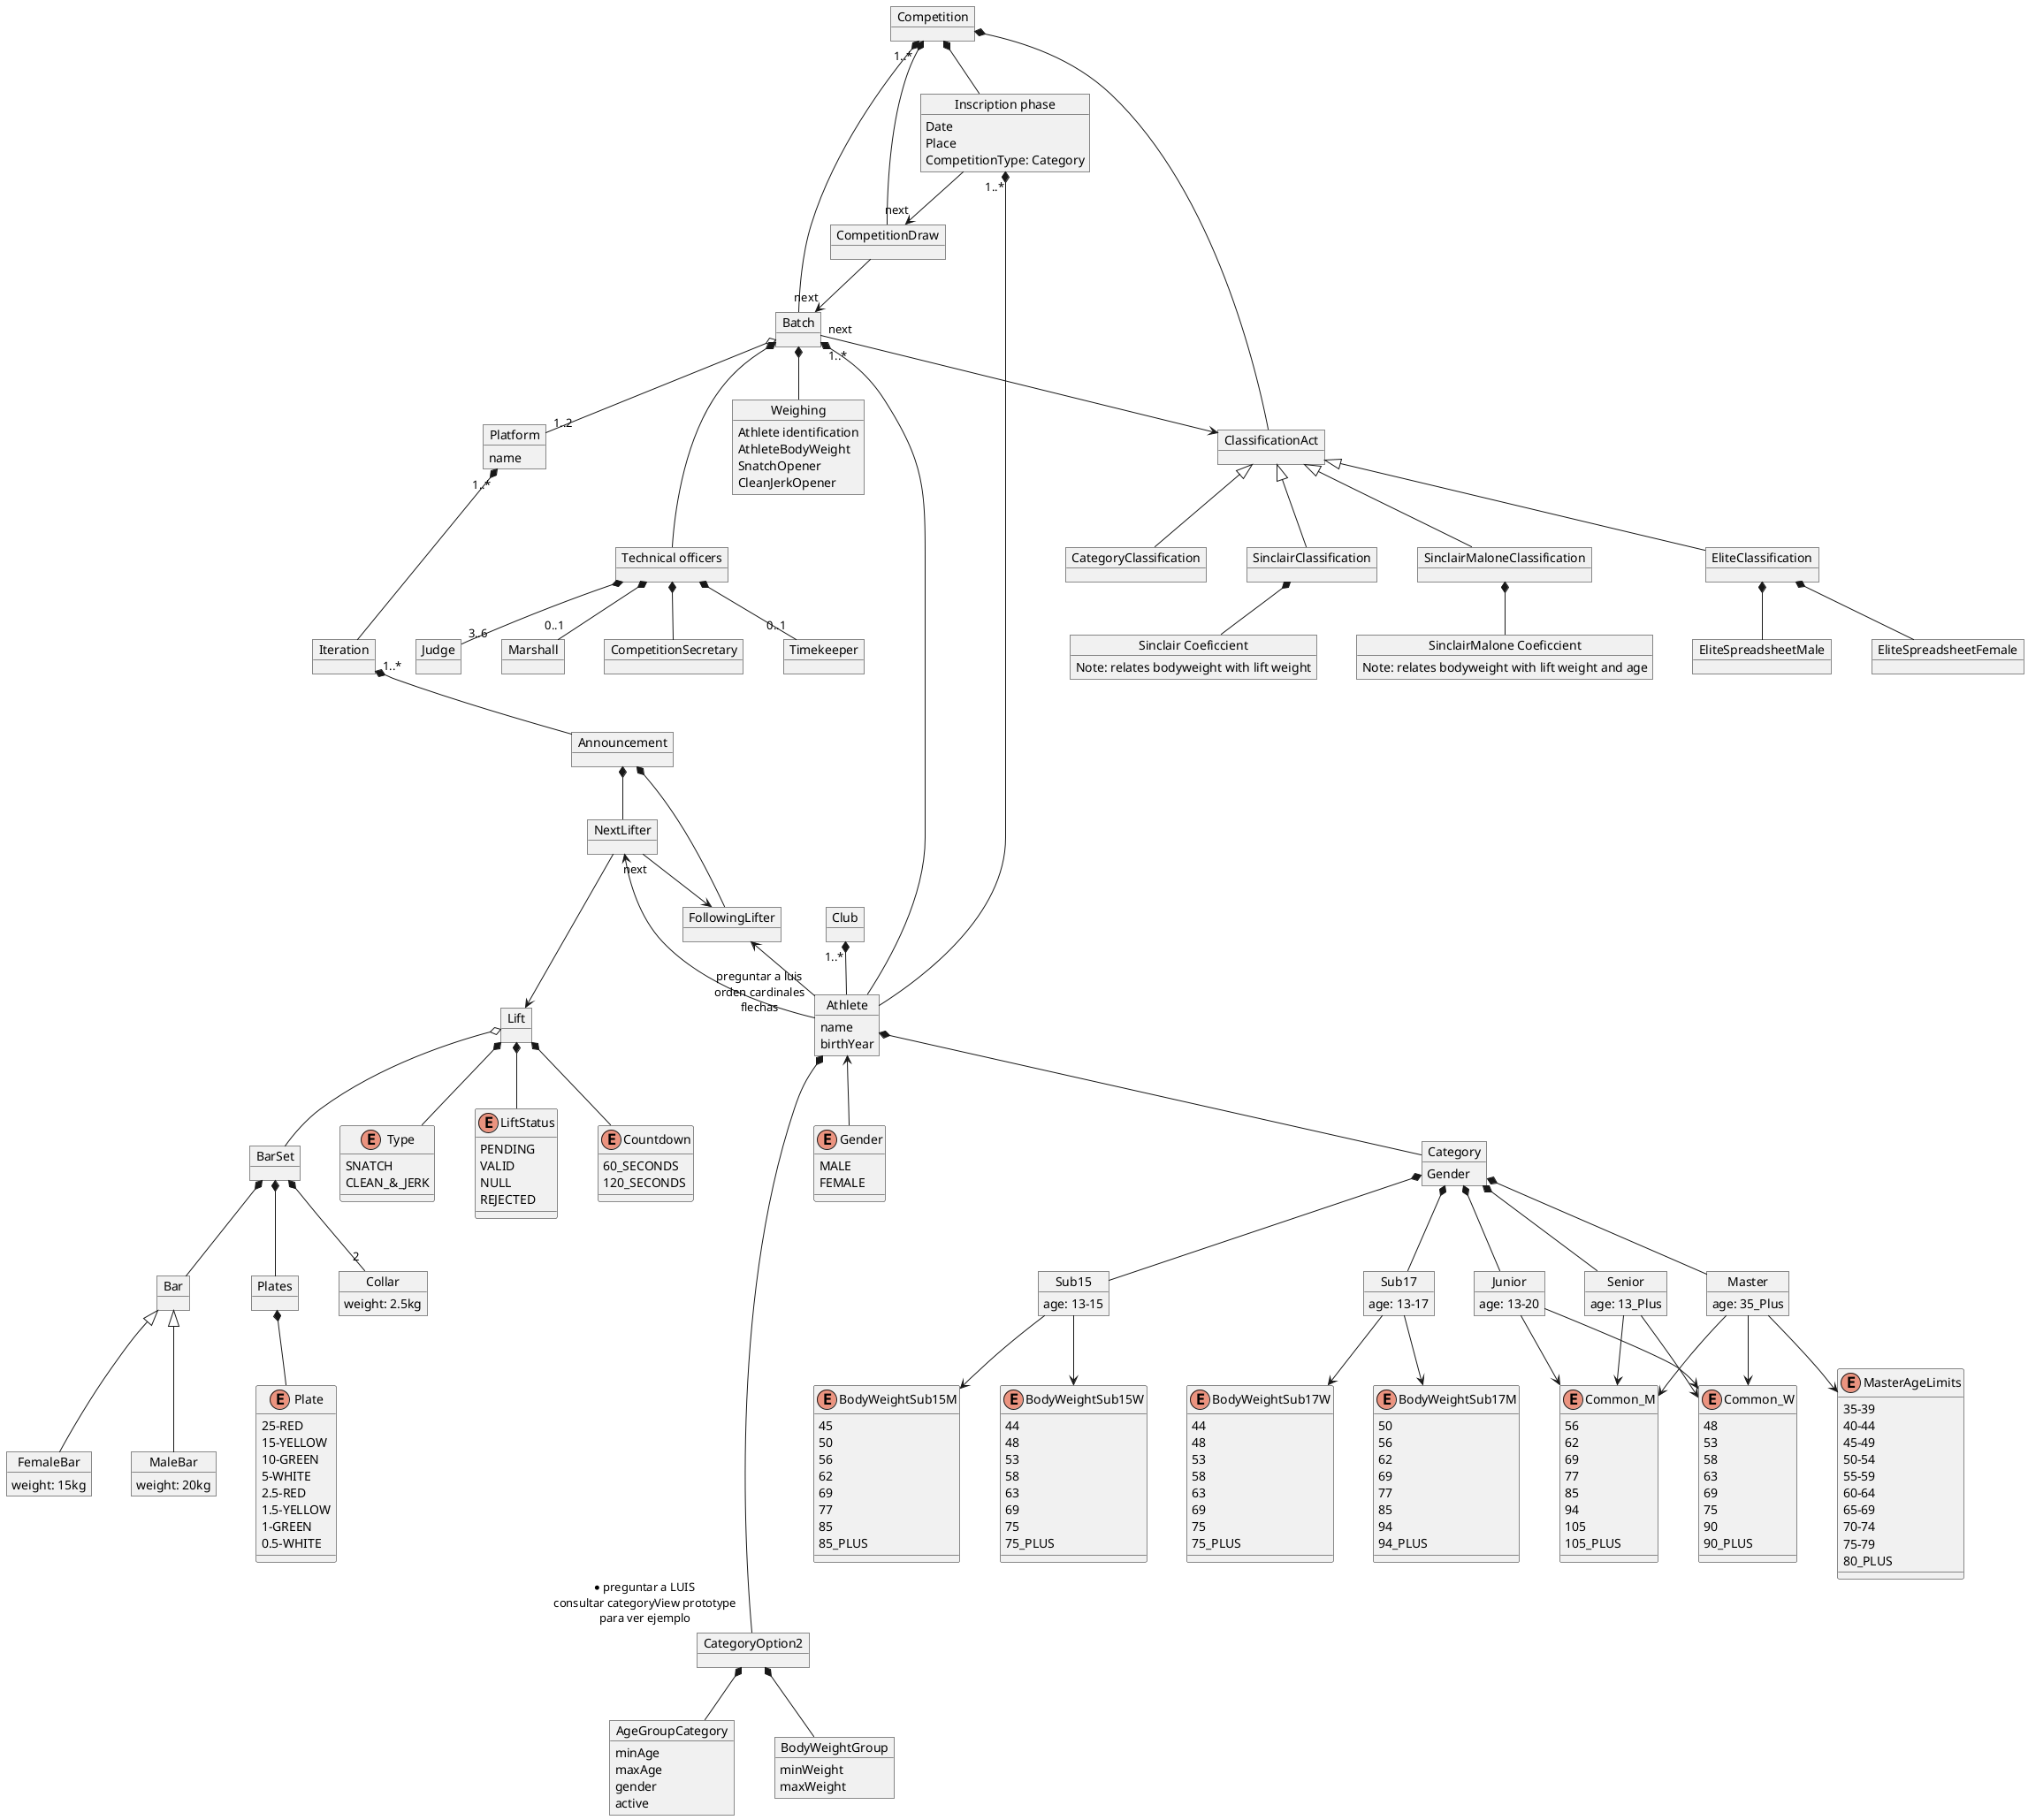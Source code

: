 @startuml
skinparam nodesep 45
' CONTROLS node horizontal separation
' skinparam ranksep 60 CONTROLS vertical separation

object Competition
object "Inscription phase" as Inscription {
  Date
  Place
  CompetitionType: Category
}
object CompetitionDraw
object Batch
object Weighing {
  Athlete identification
  AthleteBodyWeight
  SnatchOpener
  CleanJerkOpener
}
object ClassificationAct
object CategoryClassification
object SinclairClassification
object SinclairMaloneClassification
object EliteClassification
object EliteSpreadsheetMale
object EliteSpreadsheetFemale
object Platform {
  name
}
object Club
object Athlete {
  name
  birthYear
}
enum Gender {
  MALE
  FEMALE
}
object "Technical officers" as TC
object Judge
object Marshall
object CompetitionSecretary
object Timekeeper
object Lift
enum Type {
  SNATCH
  CLEAN_&_JERK
}
enum LiftStatus {
  PENDING
  VALID
  NULL
  REJECTED
}
enum Countdown {
  60_SECONDS
  120_SECONDS
}
object BarSet
object Bar
object FemaleBar {
  weight: 15kg
}
object MaleBar {
  weight: 20kg
}
object Plates
enum Plate {
  25-RED
  15-YELLOW
  10-GREEN
  5-WHITE
  2.5-RED
  1.5-YELLOW
  1-GREEN
  0.5-WHITE
}
object Collar {
  weight: 2.5kg
}

object Category {
  Gender
}


object Junior {
  age: 13-20
}

object Senior {
  age: 13_Plus
}

object Master {
  age: 35_Plus
}


object Sub15 {
   age: 13-15
}


object Sub17 {
   age: 13-17
}




enum BodyWeightSub15W {
 44
 48
 53
 58
 63
 69
 75
 75_PLUS
}

enum BodyWeightSub15M {
  45
  50
  56
  62
  69
  77
  85
  85_PLUS
 }



enum BodyWeightSub17M {
  50
  56
  62
  69
  77
  85
  94
  94_PLUS
}

enum BodyWeightSub17W {
 44
 48
 53
 58
 63
 69
 75
 75_PLUS
}

enum Common_M {
56
62
69
77
85
94
105
105_PLUS
}

enum Common_W {
48
53
58
63
69
75
90
90_PLUS
}

enum MasterAgeLimits {
  35-39
  40-44
  45-49
  50-54
  55-59
  60-64
  65-69
  70-74
  75-79
  80_PLUS
}

object Iteration
object Announcement
object NextLifter
object FollowingLifter

Competition *-- Inscription
Inscription "1..*"  *-- Athlete
Athlete <-- Gender
Club "1..*" *-- Athlete
Competition *-- CompetitionDraw
Competition "1..*" *--  Batch
Competition *-- ClassificationAct
ClassificationAct <|-- CategoryClassification
ClassificationAct <|-- SinclairClassification
ClassificationAct <|-- SinclairMaloneClassification
ClassificationAct <|-- EliteClassification
EliteClassification *-- EliteSpreadsheetMale
EliteClassification *-- EliteSpreadsheetFemale


object "Sinclair Coeficcient" as sc {
  Note: relates bodyweight with lift weight
}

object "SinclairMalone Coeficcient" as scm {
  Note: relates bodyweight with lift weight and age
}

SinclairClassification *-- sc
SinclairMaloneClassification *-- scm

Batch "next" --> ClassificationAct
Inscription --> "next" CompetitionDraw
CompetitionDraw --> "next" Batch

Batch *-- Weighing
Batch o-- "1..2" Platform
Batch "1..*" *---  Athlete
Batch *--- TC

TC *-- "3..6" Judge
TC *-- CompetitionSecretary
TC *-- "0..1" Marshall
TC *-- "0..1" Timekeeper

Platform "1..*" *---  Iteration
Iteration "1..*" *--  Announcement
Announcement *-- NextLifter
Announcement *-- FollowingLifter
NextLifter "next" --> FollowingLifter
NextLifter ---> Lift
NextLifter <-- "preguntar a luis\n orden cardinales \nflechas" Athlete
FollowingLifter <-- Athlete

Lift *-- Type
Lift *-- LiftStatus
Lift *-- Countdown
Lift o-- BarSet
BarSet *-- Bar
BarSet *-- Plates
BarSet *-- "2" Collar
Bar <|-- FemaleBar
Bar <|-- MaleBar
Plates *-- Plate

Category *-- Sub15
Category *-- Sub17
Category *-- Junior
Category *-- Senior
Category *-- Master

Sub15 --> BodyWeightSub15W
Sub15 --> BodyWeightSub15M

Sub17 --> BodyWeightSub17W
Sub17 --> BodyWeightSub17M

Junior --> Common_M
Junior --> Common_W

Senior --> Common_M
Senior --> Common_W

Master --> MasterAgeLimits
Master --> Common_M
Master --> Common_W

Athlete *-- Category


object CategoryOption2
object AgeGroupCategory {
  minAge
  maxAge
  gender
  active
}
object BodyWeightGroup {
  minWeight
  maxWeight
}

Athlete *----- "*preguntar a LUIS\n consultar categoryView prototype\n para ver ejemplo" CategoryOption2
CategoryOption2 *-- AgeGroupCategory
CategoryOption2 *-- BodyWeightGroup
@enduml
